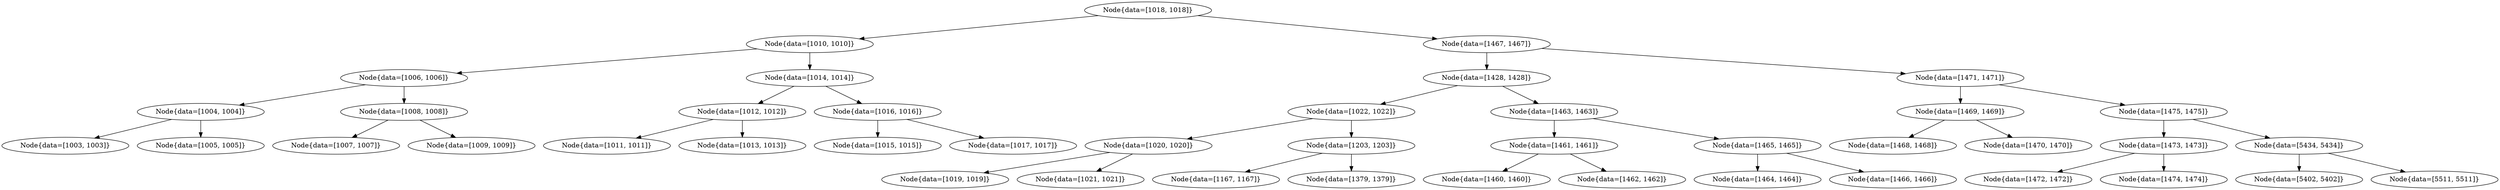 digraph G{
1628540151 [label="Node{data=[1018, 1018]}"]
1628540151 -> 418184171
418184171 [label="Node{data=[1010, 1010]}"]
418184171 -> 1298618202
1298618202 [label="Node{data=[1006, 1006]}"]
1298618202 -> 1786052036
1786052036 [label="Node{data=[1004, 1004]}"]
1786052036 -> 124756553
124756553 [label="Node{data=[1003, 1003]}"]
1786052036 -> 2015568620
2015568620 [label="Node{data=[1005, 1005]}"]
1298618202 -> 260663093
260663093 [label="Node{data=[1008, 1008]}"]
260663093 -> 1113469405
1113469405 [label="Node{data=[1007, 1007]}"]
260663093 -> 953794101
953794101 [label="Node{data=[1009, 1009]}"]
418184171 -> 1494011776
1494011776 [label="Node{data=[1014, 1014]}"]
1494011776 -> 494447451
494447451 [label="Node{data=[1012, 1012]}"]
494447451 -> 781951472
781951472 [label="Node{data=[1011, 1011]}"]
494447451 -> 1531353600
1531353600 [label="Node{data=[1013, 1013]}"]
1494011776 -> 1686715943
1686715943 [label="Node{data=[1016, 1016]}"]
1686715943 -> 1014195102
1014195102 [label="Node{data=[1015, 1015]}"]
1686715943 -> 1326760385
1326760385 [label="Node{data=[1017, 1017]}"]
1628540151 -> 544064697
544064697 [label="Node{data=[1467, 1467]}"]
544064697 -> 221818517
221818517 [label="Node{data=[1428, 1428]}"]
221818517 -> 712000319
712000319 [label="Node{data=[1022, 1022]}"]
712000319 -> 1132692857
1132692857 [label="Node{data=[1020, 1020]}"]
1132692857 -> 218483132
218483132 [label="Node{data=[1019, 1019]}"]
1132692857 -> 1157730959
1157730959 [label="Node{data=[1021, 1021]}"]
712000319 -> 1832933547
1832933547 [label="Node{data=[1203, 1203]}"]
1832933547 -> 850894903
850894903 [label="Node{data=[1167, 1167]}"]
1832933547 -> 291297268
291297268 [label="Node{data=[1379, 1379]}"]
221818517 -> 1476438714
1476438714 [label="Node{data=[1463, 1463]}"]
1476438714 -> 929707025
929707025 [label="Node{data=[1461, 1461]}"]
929707025 -> 953392339
953392339 [label="Node{data=[1460, 1460]}"]
929707025 -> 1338445642
1338445642 [label="Node{data=[1462, 1462]}"]
1476438714 -> 307181938
307181938 [label="Node{data=[1465, 1465]}"]
307181938 -> 1961053590
1961053590 [label="Node{data=[1464, 1464]}"]
307181938 -> 1349677789
1349677789 [label="Node{data=[1466, 1466]}"]
544064697 -> 658016966
658016966 [label="Node{data=[1471, 1471]}"]
658016966 -> 1289200634
1289200634 [label="Node{data=[1469, 1469]}"]
1289200634 -> 574019595
574019595 [label="Node{data=[1468, 1468]}"]
1289200634 -> 1636934154
1636934154 [label="Node{data=[1470, 1470]}"]
658016966 -> 35420740
35420740 [label="Node{data=[1475, 1475]}"]
35420740 -> 1931858318
1931858318 [label="Node{data=[1473, 1473]}"]
1931858318 -> 1732749665
1732749665 [label="Node{data=[1472, 1472]}"]
1931858318 -> 187352689
187352689 [label="Node{data=[1474, 1474]}"]
35420740 -> 1787122442
1787122442 [label="Node{data=[5434, 5434]}"]
1787122442 -> 930174581
930174581 [label="Node{data=[5402, 5402]}"]
1787122442 -> 1839725915
1839725915 [label="Node{data=[5511, 5511]}"]
}